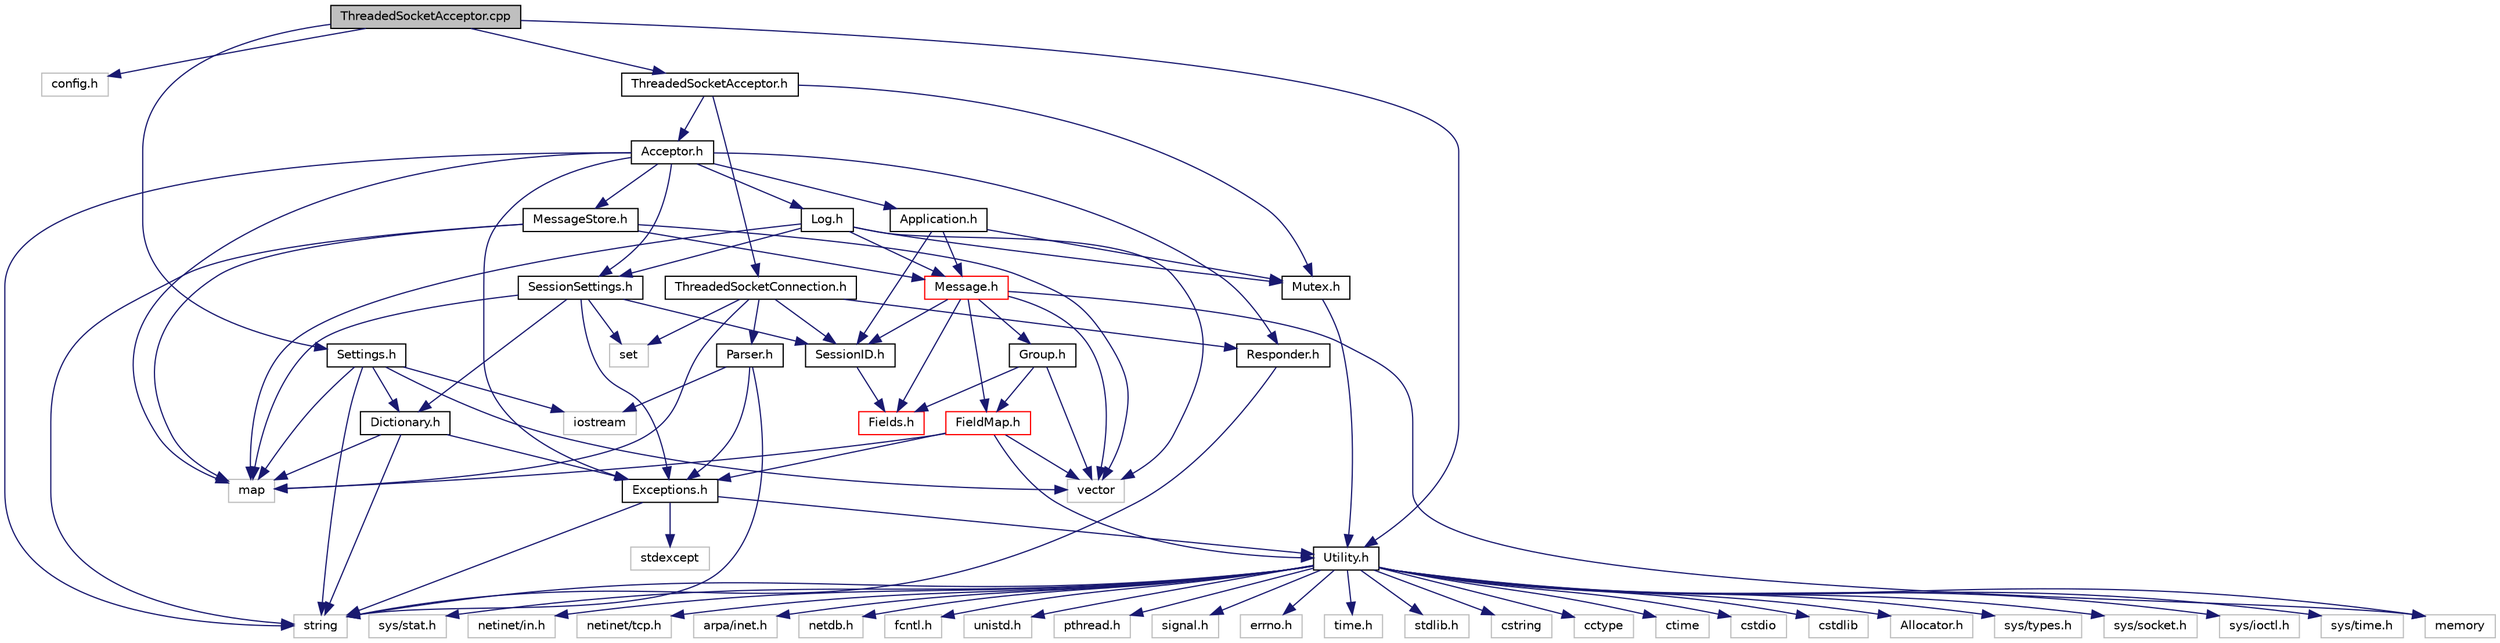 digraph "ThreadedSocketAcceptor.cpp"
{
  edge [fontname="Helvetica",fontsize="10",labelfontname="Helvetica",labelfontsize="10"];
  node [fontname="Helvetica",fontsize="10",shape=record];
  Node0 [label="ThreadedSocketAcceptor.cpp",height=0.2,width=0.4,color="black", fillcolor="grey75", style="filled", fontcolor="black"];
  Node0 -> Node1 [color="midnightblue",fontsize="10",style="solid",fontname="Helvetica"];
  Node1 [label="config.h",height=0.2,width=0.4,color="grey75", fillcolor="white", style="filled"];
  Node0 -> Node2 [color="midnightblue",fontsize="10",style="solid",fontname="Helvetica"];
  Node2 [label="ThreadedSocketAcceptor.h",height=0.2,width=0.4,color="black", fillcolor="white", style="filled",URL="$_threaded_socket_acceptor_8h.html"];
  Node2 -> Node3 [color="midnightblue",fontsize="10",style="solid",fontname="Helvetica"];
  Node3 [label="Acceptor.h",height=0.2,width=0.4,color="black", fillcolor="white", style="filled",URL="$_acceptor_8h.html"];
  Node3 -> Node4 [color="midnightblue",fontsize="10",style="solid",fontname="Helvetica"];
  Node4 [label="Application.h",height=0.2,width=0.4,color="black", fillcolor="white", style="filled",URL="$_application_8h.html"];
  Node4 -> Node5 [color="midnightblue",fontsize="10",style="solid",fontname="Helvetica"];
  Node5 [label="Message.h",height=0.2,width=0.4,color="red", fillcolor="white", style="filled",URL="$_message_8h.html"];
  Node5 -> Node6 [color="midnightblue",fontsize="10",style="solid",fontname="Helvetica"];
  Node6 [label="FieldMap.h",height=0.2,width=0.4,color="red", fillcolor="white", style="filled",URL="$_field_map_8h.html"];
  Node6 -> Node41 [color="midnightblue",fontsize="10",style="solid",fontname="Helvetica"];
  Node41 [label="Exceptions.h",height=0.2,width=0.4,color="black", fillcolor="white", style="filled",URL="$_exceptions_8h.html"];
  Node41 -> Node34 [color="midnightblue",fontsize="10",style="solid",fontname="Helvetica"];
  Node34 [label="string",height=0.2,width=0.4,color="grey75", fillcolor="white", style="filled"];
  Node41 -> Node42 [color="midnightblue",fontsize="10",style="solid",fontname="Helvetica"];
  Node42 [label="stdexcept",height=0.2,width=0.4,color="grey75", fillcolor="white", style="filled"];
  Node41 -> Node16 [color="midnightblue",fontsize="10",style="solid",fontname="Helvetica"];
  Node16 [label="Utility.h",height=0.2,width=0.4,color="black", fillcolor="white", style="filled",URL="$_utility_8h.html"];
  Node16 -> Node17 [color="midnightblue",fontsize="10",style="solid",fontname="Helvetica"];
  Node17 [label="Allocator.h",height=0.2,width=0.4,color="grey75", fillcolor="white", style="filled"];
  Node16 -> Node18 [color="midnightblue",fontsize="10",style="solid",fontname="Helvetica"];
  Node18 [label="sys/types.h",height=0.2,width=0.4,color="grey75", fillcolor="white", style="filled"];
  Node16 -> Node19 [color="midnightblue",fontsize="10",style="solid",fontname="Helvetica"];
  Node19 [label="sys/socket.h",height=0.2,width=0.4,color="grey75", fillcolor="white", style="filled"];
  Node16 -> Node20 [color="midnightblue",fontsize="10",style="solid",fontname="Helvetica"];
  Node20 [label="sys/ioctl.h",height=0.2,width=0.4,color="grey75", fillcolor="white", style="filled"];
  Node16 -> Node21 [color="midnightblue",fontsize="10",style="solid",fontname="Helvetica"];
  Node21 [label="sys/time.h",height=0.2,width=0.4,color="grey75", fillcolor="white", style="filled"];
  Node16 -> Node22 [color="midnightblue",fontsize="10",style="solid",fontname="Helvetica"];
  Node22 [label="sys/stat.h",height=0.2,width=0.4,color="grey75", fillcolor="white", style="filled"];
  Node16 -> Node23 [color="midnightblue",fontsize="10",style="solid",fontname="Helvetica"];
  Node23 [label="netinet/in.h",height=0.2,width=0.4,color="grey75", fillcolor="white", style="filled"];
  Node16 -> Node24 [color="midnightblue",fontsize="10",style="solid",fontname="Helvetica"];
  Node24 [label="netinet/tcp.h",height=0.2,width=0.4,color="grey75", fillcolor="white", style="filled"];
  Node16 -> Node25 [color="midnightblue",fontsize="10",style="solid",fontname="Helvetica"];
  Node25 [label="arpa/inet.h",height=0.2,width=0.4,color="grey75", fillcolor="white", style="filled"];
  Node16 -> Node26 [color="midnightblue",fontsize="10",style="solid",fontname="Helvetica"];
  Node26 [label="netdb.h",height=0.2,width=0.4,color="grey75", fillcolor="white", style="filled"];
  Node16 -> Node27 [color="midnightblue",fontsize="10",style="solid",fontname="Helvetica"];
  Node27 [label="fcntl.h",height=0.2,width=0.4,color="grey75", fillcolor="white", style="filled"];
  Node16 -> Node28 [color="midnightblue",fontsize="10",style="solid",fontname="Helvetica"];
  Node28 [label="unistd.h",height=0.2,width=0.4,color="grey75", fillcolor="white", style="filled"];
  Node16 -> Node29 [color="midnightblue",fontsize="10",style="solid",fontname="Helvetica"];
  Node29 [label="pthread.h",height=0.2,width=0.4,color="grey75", fillcolor="white", style="filled"];
  Node16 -> Node30 [color="midnightblue",fontsize="10",style="solid",fontname="Helvetica"];
  Node30 [label="signal.h",height=0.2,width=0.4,color="grey75", fillcolor="white", style="filled"];
  Node16 -> Node31 [color="midnightblue",fontsize="10",style="solid",fontname="Helvetica"];
  Node31 [label="errno.h",height=0.2,width=0.4,color="grey75", fillcolor="white", style="filled"];
  Node16 -> Node32 [color="midnightblue",fontsize="10",style="solid",fontname="Helvetica"];
  Node32 [label="time.h",height=0.2,width=0.4,color="grey75", fillcolor="white", style="filled"];
  Node16 -> Node33 [color="midnightblue",fontsize="10",style="solid",fontname="Helvetica"];
  Node33 [label="stdlib.h",height=0.2,width=0.4,color="grey75", fillcolor="white", style="filled"];
  Node16 -> Node34 [color="midnightblue",fontsize="10",style="solid",fontname="Helvetica"];
  Node16 -> Node35 [color="midnightblue",fontsize="10",style="solid",fontname="Helvetica"];
  Node35 [label="cstring",height=0.2,width=0.4,color="grey75", fillcolor="white", style="filled"];
  Node16 -> Node36 [color="midnightblue",fontsize="10",style="solid",fontname="Helvetica"];
  Node36 [label="cctype",height=0.2,width=0.4,color="grey75", fillcolor="white", style="filled"];
  Node16 -> Node37 [color="midnightblue",fontsize="10",style="solid",fontname="Helvetica"];
  Node37 [label="ctime",height=0.2,width=0.4,color="grey75", fillcolor="white", style="filled"];
  Node16 -> Node38 [color="midnightblue",fontsize="10",style="solid",fontname="Helvetica"];
  Node38 [label="cstdio",height=0.2,width=0.4,color="grey75", fillcolor="white", style="filled"];
  Node16 -> Node39 [color="midnightblue",fontsize="10",style="solid",fontname="Helvetica"];
  Node39 [label="cstdlib",height=0.2,width=0.4,color="grey75", fillcolor="white", style="filled"];
  Node16 -> Node40 [color="midnightblue",fontsize="10",style="solid",fontname="Helvetica"];
  Node40 [label="memory",height=0.2,width=0.4,color="grey75", fillcolor="white", style="filled"];
  Node6 -> Node16 [color="midnightblue",fontsize="10",style="solid",fontname="Helvetica"];
  Node6 -> Node52 [color="midnightblue",fontsize="10",style="solid",fontname="Helvetica"];
  Node52 [label="map",height=0.2,width=0.4,color="grey75", fillcolor="white", style="filled"];
  Node6 -> Node53 [color="midnightblue",fontsize="10",style="solid",fontname="Helvetica"];
  Node53 [label="vector",height=0.2,width=0.4,color="grey75", fillcolor="white", style="filled"];
  Node5 -> Node55 [color="midnightblue",fontsize="10",style="solid",fontname="Helvetica"];
  Node55 [label="Fields.h",height=0.2,width=0.4,color="red", fillcolor="white", style="filled",URL="$_fields_8h.html"];
  Node5 -> Node57 [color="midnightblue",fontsize="10",style="solid",fontname="Helvetica"];
  Node57 [label="Group.h",height=0.2,width=0.4,color="black", fillcolor="white", style="filled",URL="$_group_8h.html"];
  Node57 -> Node6 [color="midnightblue",fontsize="10",style="solid",fontname="Helvetica"];
  Node57 -> Node55 [color="midnightblue",fontsize="10",style="solid",fontname="Helvetica"];
  Node57 -> Node53 [color="midnightblue",fontsize="10",style="solid",fontname="Helvetica"];
  Node5 -> Node58 [color="midnightblue",fontsize="10",style="solid",fontname="Helvetica"];
  Node58 [label="SessionID.h",height=0.2,width=0.4,color="black", fillcolor="white", style="filled",URL="$_session_i_d_8h.html"];
  Node58 -> Node55 [color="midnightblue",fontsize="10",style="solid",fontname="Helvetica"];
  Node5 -> Node53 [color="midnightblue",fontsize="10",style="solid",fontname="Helvetica"];
  Node5 -> Node40 [color="midnightblue",fontsize="10",style="solid",fontname="Helvetica"];
  Node4 -> Node58 [color="midnightblue",fontsize="10",style="solid",fontname="Helvetica"];
  Node4 -> Node65 [color="midnightblue",fontsize="10",style="solid",fontname="Helvetica"];
  Node65 [label="Mutex.h",height=0.2,width=0.4,color="black", fillcolor="white", style="filled",URL="$_mutex_8h.html"];
  Node65 -> Node16 [color="midnightblue",fontsize="10",style="solid",fontname="Helvetica"];
  Node3 -> Node66 [color="midnightblue",fontsize="10",style="solid",fontname="Helvetica"];
  Node66 [label="MessageStore.h",height=0.2,width=0.4,color="black", fillcolor="white", style="filled",URL="$_message_store_8h.html"];
  Node66 -> Node5 [color="midnightblue",fontsize="10",style="solid",fontname="Helvetica"];
  Node66 -> Node52 [color="midnightblue",fontsize="10",style="solid",fontname="Helvetica"];
  Node66 -> Node53 [color="midnightblue",fontsize="10",style="solid",fontname="Helvetica"];
  Node66 -> Node34 [color="midnightblue",fontsize="10",style="solid",fontname="Helvetica"];
  Node3 -> Node67 [color="midnightblue",fontsize="10",style="solid",fontname="Helvetica"];
  Node67 [label="Log.h",height=0.2,width=0.4,color="black", fillcolor="white", style="filled",URL="$_log_8h.html"];
  Node67 -> Node5 [color="midnightblue",fontsize="10",style="solid",fontname="Helvetica"];
  Node67 -> Node65 [color="midnightblue",fontsize="10",style="solid",fontname="Helvetica"];
  Node67 -> Node68 [color="midnightblue",fontsize="10",style="solid",fontname="Helvetica"];
  Node68 [label="SessionSettings.h",height=0.2,width=0.4,color="black", fillcolor="white", style="filled",URL="$_session_settings_8h.html"];
  Node68 -> Node69 [color="midnightblue",fontsize="10",style="solid",fontname="Helvetica"];
  Node69 [label="Dictionary.h",height=0.2,width=0.4,color="black", fillcolor="white", style="filled",URL="$_dictionary_8h.html"];
  Node69 -> Node52 [color="midnightblue",fontsize="10",style="solid",fontname="Helvetica"];
  Node69 -> Node34 [color="midnightblue",fontsize="10",style="solid",fontname="Helvetica"];
  Node69 -> Node41 [color="midnightblue",fontsize="10",style="solid",fontname="Helvetica"];
  Node68 -> Node58 [color="midnightblue",fontsize="10",style="solid",fontname="Helvetica"];
  Node68 -> Node41 [color="midnightblue",fontsize="10",style="solid",fontname="Helvetica"];
  Node68 -> Node52 [color="midnightblue",fontsize="10",style="solid",fontname="Helvetica"];
  Node68 -> Node61 [color="midnightblue",fontsize="10",style="solid",fontname="Helvetica"];
  Node61 [label="set",height=0.2,width=0.4,color="grey75", fillcolor="white", style="filled"];
  Node67 -> Node52 [color="midnightblue",fontsize="10",style="solid",fontname="Helvetica"];
  Node67 -> Node53 [color="midnightblue",fontsize="10",style="solid",fontname="Helvetica"];
  Node3 -> Node70 [color="midnightblue",fontsize="10",style="solid",fontname="Helvetica"];
  Node70 [label="Responder.h",height=0.2,width=0.4,color="black", fillcolor="white", style="filled",URL="$_responder_8h.html"];
  Node70 -> Node34 [color="midnightblue",fontsize="10",style="solid",fontname="Helvetica"];
  Node3 -> Node68 [color="midnightblue",fontsize="10",style="solid",fontname="Helvetica"];
  Node3 -> Node41 [color="midnightblue",fontsize="10",style="solid",fontname="Helvetica"];
  Node3 -> Node52 [color="midnightblue",fontsize="10",style="solid",fontname="Helvetica"];
  Node3 -> Node34 [color="midnightblue",fontsize="10",style="solid",fontname="Helvetica"];
  Node2 -> Node71 [color="midnightblue",fontsize="10",style="solid",fontname="Helvetica"];
  Node71 [label="ThreadedSocketConnection.h",height=0.2,width=0.4,color="black", fillcolor="white", style="filled",URL="$_threaded_socket_connection_8h.html"];
  Node71 -> Node72 [color="midnightblue",fontsize="10",style="solid",fontname="Helvetica"];
  Node72 [label="Parser.h",height=0.2,width=0.4,color="black", fillcolor="white", style="filled",URL="$_parser_8h.html"];
  Node72 -> Node41 [color="midnightblue",fontsize="10",style="solid",fontname="Helvetica"];
  Node72 -> Node11 [color="midnightblue",fontsize="10",style="solid",fontname="Helvetica"];
  Node11 [label="iostream",height=0.2,width=0.4,color="grey75", fillcolor="white", style="filled"];
  Node72 -> Node34 [color="midnightblue",fontsize="10",style="solid",fontname="Helvetica"];
  Node71 -> Node70 [color="midnightblue",fontsize="10",style="solid",fontname="Helvetica"];
  Node71 -> Node58 [color="midnightblue",fontsize="10",style="solid",fontname="Helvetica"];
  Node71 -> Node61 [color="midnightblue",fontsize="10",style="solid",fontname="Helvetica"];
  Node71 -> Node52 [color="midnightblue",fontsize="10",style="solid",fontname="Helvetica"];
  Node2 -> Node65 [color="midnightblue",fontsize="10",style="solid",fontname="Helvetica"];
  Node0 -> Node73 [color="midnightblue",fontsize="10",style="solid",fontname="Helvetica"];
  Node73 [label="Settings.h",height=0.2,width=0.4,color="black", fillcolor="white", style="filled",URL="$_settings_8h.html"];
  Node73 -> Node69 [color="midnightblue",fontsize="10",style="solid",fontname="Helvetica"];
  Node73 -> Node34 [color="midnightblue",fontsize="10",style="solid",fontname="Helvetica"];
  Node73 -> Node53 [color="midnightblue",fontsize="10",style="solid",fontname="Helvetica"];
  Node73 -> Node52 [color="midnightblue",fontsize="10",style="solid",fontname="Helvetica"];
  Node73 -> Node11 [color="midnightblue",fontsize="10",style="solid",fontname="Helvetica"];
  Node0 -> Node16 [color="midnightblue",fontsize="10",style="solid",fontname="Helvetica"];
}

